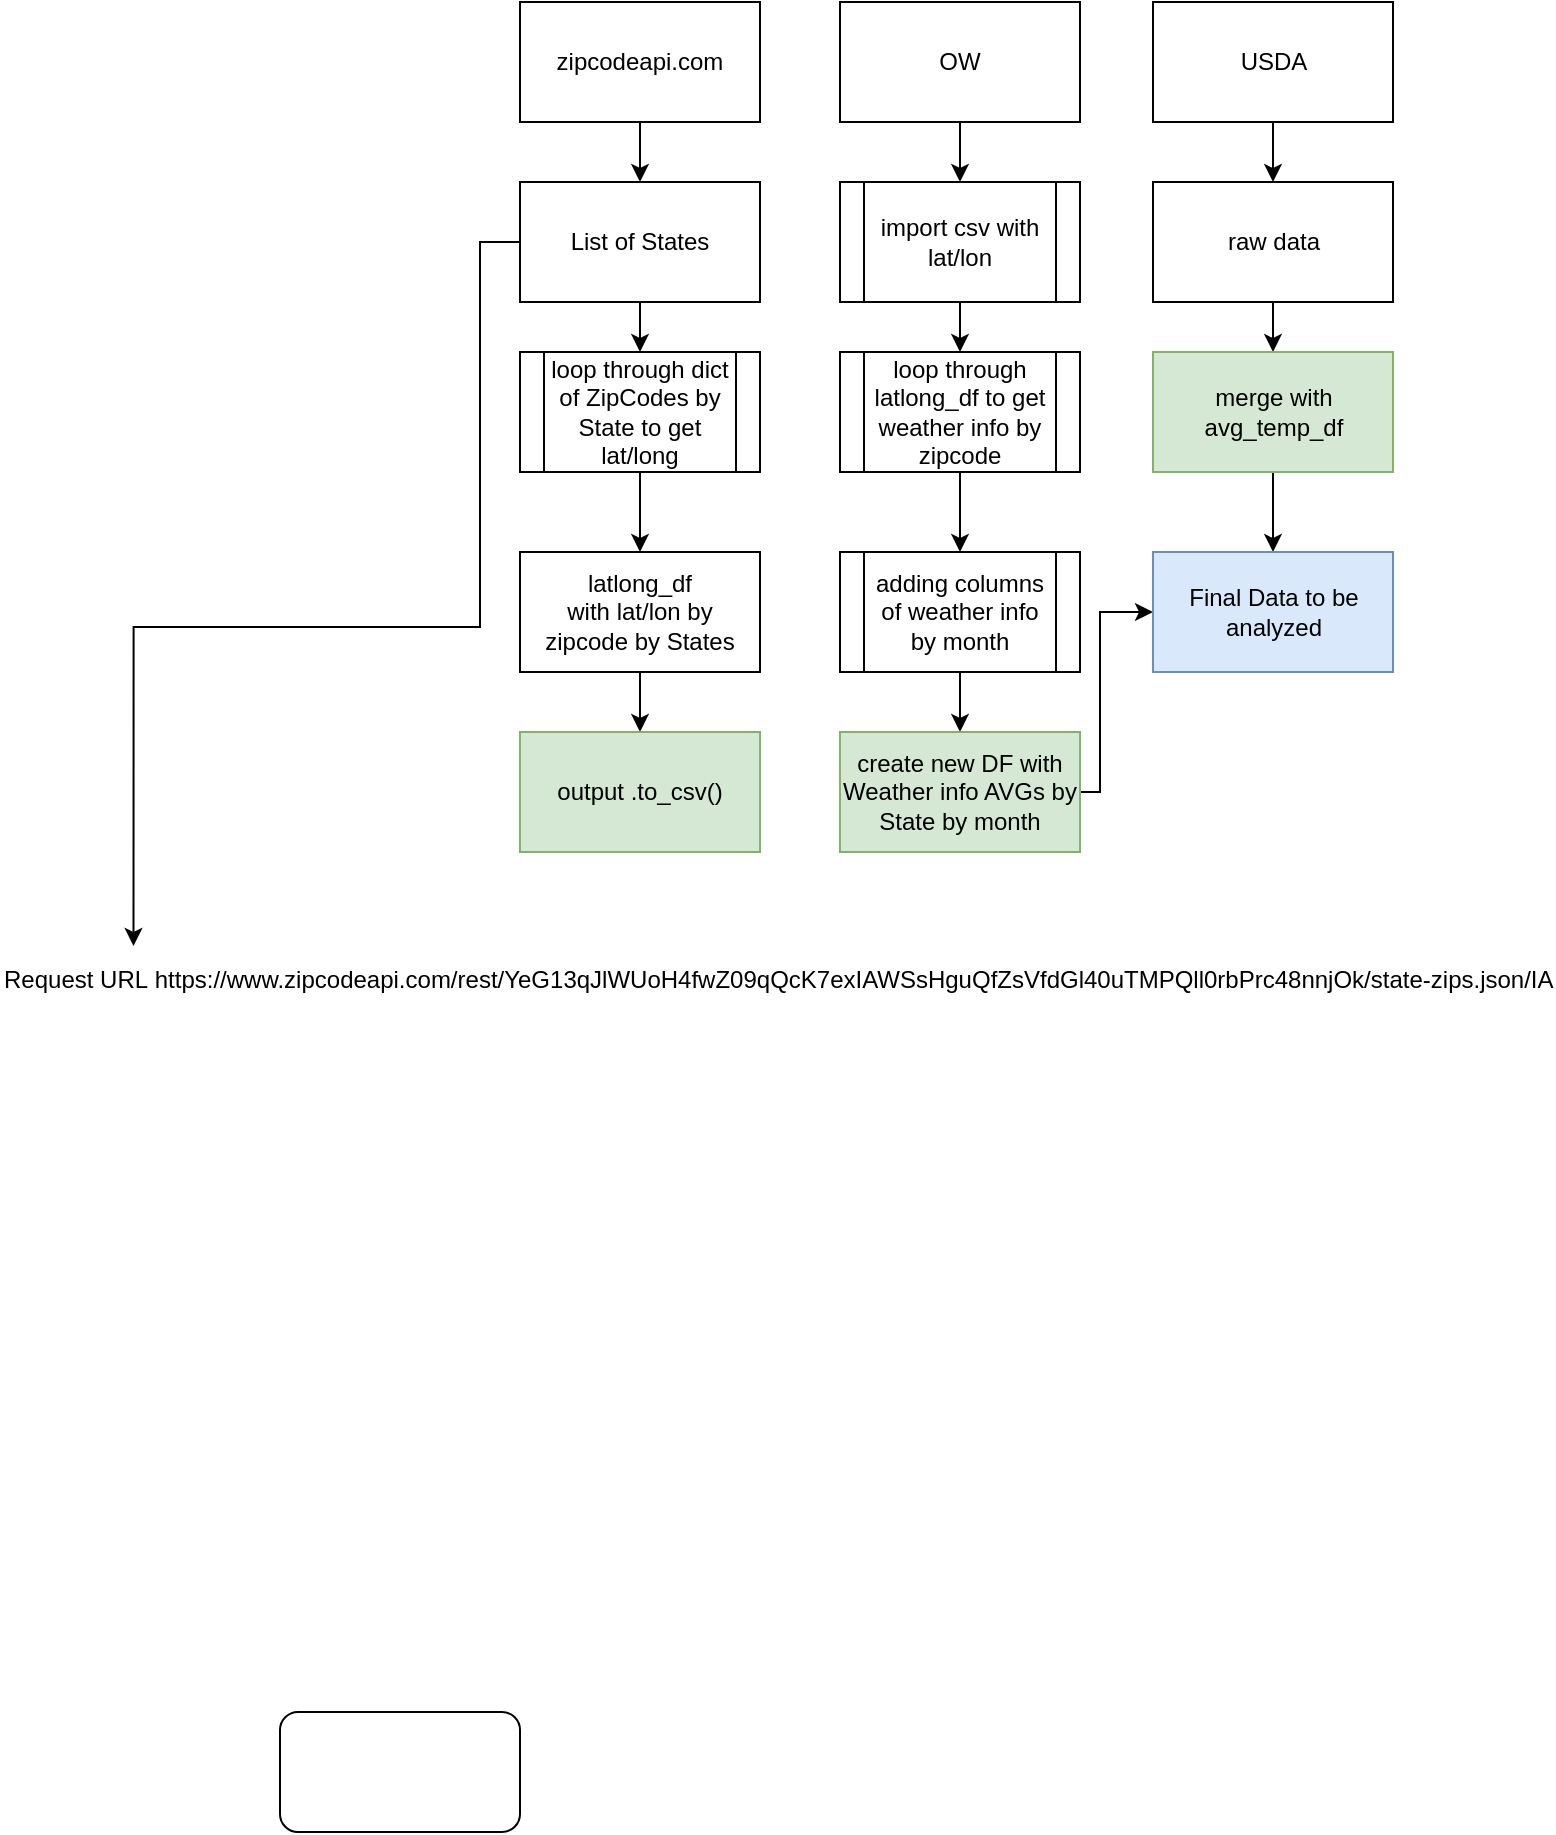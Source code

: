 <mxfile version="11.2.4" type="device" pages="1"><diagram id="nV2gdhzoch9Yxa4V_a4P" name="Page-1"><mxGraphModel dx="1106" dy="795" grid="1" gridSize="10" guides="1" tooltips="1" connect="1" arrows="1" fold="1" page="1" pageScale="1" pageWidth="850" pageHeight="1100" math="0" shadow="0"><root><mxCell id="0"/><mxCell id="1" parent="0"/><mxCell id="Arhl1MZiL9DoHsv4TD8S-25" value="" style="edgeStyle=orthogonalEdgeStyle;rounded=0;orthogonalLoop=1;jettySize=auto;html=1;" edge="1" parent="1" source="Arhl1MZiL9DoHsv4TD8S-1" target="Arhl1MZiL9DoHsv4TD8S-24"><mxGeometry relative="1" as="geometry"/></mxCell><mxCell id="Arhl1MZiL9DoHsv4TD8S-1" value="USDA" style="rounded=0;whiteSpace=wrap;html=1;" vertex="1" parent="1"><mxGeometry x="626.5" y="75" width="120" height="60" as="geometry"/></mxCell><mxCell id="Arhl1MZiL9DoHsv4TD8S-27" value="" style="edgeStyle=orthogonalEdgeStyle;rounded=0;orthogonalLoop=1;jettySize=auto;html=1;" edge="1" parent="1" source="Arhl1MZiL9DoHsv4TD8S-24" target="Arhl1MZiL9DoHsv4TD8S-26"><mxGeometry relative="1" as="geometry"/></mxCell><mxCell id="Arhl1MZiL9DoHsv4TD8S-24" value="raw data" style="rounded=0;whiteSpace=wrap;html=1;" vertex="1" parent="1"><mxGeometry x="626.5" y="165" width="120" height="60" as="geometry"/></mxCell><mxCell id="Arhl1MZiL9DoHsv4TD8S-42" style="edgeStyle=orthogonalEdgeStyle;rounded=0;orthogonalLoop=1;jettySize=auto;html=1;exitX=0.5;exitY=1;exitDx=0;exitDy=0;entryX=0.5;entryY=0;entryDx=0;entryDy=0;" edge="1" parent="1" source="Arhl1MZiL9DoHsv4TD8S-26" target="Arhl1MZiL9DoHsv4TD8S-41"><mxGeometry relative="1" as="geometry"/></mxCell><mxCell id="Arhl1MZiL9DoHsv4TD8S-26" value="merge with avg_temp_df" style="rounded=0;whiteSpace=wrap;html=1;fillColor=#d5e8d4;strokeColor=#82b366;" vertex="1" parent="1"><mxGeometry x="626.5" y="250" width="120" height="60" as="geometry"/></mxCell><mxCell id="Arhl1MZiL9DoHsv4TD8S-35" value="" style="edgeStyle=orthogonalEdgeStyle;rounded=0;orthogonalLoop=1;jettySize=auto;html=1;" edge="1" parent="1" source="Arhl1MZiL9DoHsv4TD8S-2" target="Arhl1MZiL9DoHsv4TD8S-34"><mxGeometry relative="1" as="geometry"/></mxCell><mxCell id="Arhl1MZiL9DoHsv4TD8S-2" value="OW" style="rounded=0;whiteSpace=wrap;html=1;" vertex="1" parent="1"><mxGeometry x="470" y="75" width="120" height="60" as="geometry"/></mxCell><mxCell id="Arhl1MZiL9DoHsv4TD8S-38" value="" style="edgeStyle=orthogonalEdgeStyle;rounded=0;orthogonalLoop=1;jettySize=auto;html=1;" edge="1" parent="1" source="Arhl1MZiL9DoHsv4TD8S-16" target="Arhl1MZiL9DoHsv4TD8S-37"><mxGeometry relative="1" as="geometry"/></mxCell><mxCell id="Arhl1MZiL9DoHsv4TD8S-16" value="loop through&lt;br&gt;latlong_df to get weather info by zipcode" style="shape=process;whiteSpace=wrap;html=1;backgroundOutline=1;fontFamily=Helvetica;fontSize=12;fontColor=#000000;align=center;strokeColor=#000000;fillColor=#ffffff;" vertex="1" parent="1"><mxGeometry x="470" y="250" width="120" height="60" as="geometry"/></mxCell><mxCell id="Arhl1MZiL9DoHsv4TD8S-39" style="edgeStyle=orthogonalEdgeStyle;rounded=0;orthogonalLoop=1;jettySize=auto;html=1;exitX=0.5;exitY=1;exitDx=0;exitDy=0;entryX=0.5;entryY=0;entryDx=0;entryDy=0;" edge="1" parent="1" source="Arhl1MZiL9DoHsv4TD8S-37" target="Arhl1MZiL9DoHsv4TD8S-20"><mxGeometry relative="1" as="geometry"/></mxCell><mxCell id="Arhl1MZiL9DoHsv4TD8S-37" value="adding columns of weather info by month" style="shape=process;whiteSpace=wrap;html=1;backgroundOutline=1;fontFamily=Helvetica;fontSize=12;fontColor=#000000;align=center;strokeColor=#000000;fillColor=#ffffff;" vertex="1" parent="1"><mxGeometry x="470" y="350" width="120" height="60" as="geometry"/></mxCell><mxCell id="Arhl1MZiL9DoHsv4TD8S-43" style="edgeStyle=orthogonalEdgeStyle;rounded=0;orthogonalLoop=1;jettySize=auto;html=1;exitX=1;exitY=0.5;exitDx=0;exitDy=0;entryX=0;entryY=0.5;entryDx=0;entryDy=0;" edge="1" parent="1" source="Arhl1MZiL9DoHsv4TD8S-20" target="Arhl1MZiL9DoHsv4TD8S-41"><mxGeometry relative="1" as="geometry"><Array as="points"><mxPoint x="600" y="470"/><mxPoint x="600" y="380"/></Array></mxGeometry></mxCell><mxCell id="Arhl1MZiL9DoHsv4TD8S-20" value="create new DF with Weather info AVGs by State by month" style="rounded=0;whiteSpace=wrap;html=1;fillColor=#d5e8d4;strokeColor=#82b366;" vertex="1" parent="1"><mxGeometry x="470" y="440" width="120" height="60" as="geometry"/></mxCell><mxCell id="Arhl1MZiL9DoHsv4TD8S-9" value="" style="edgeStyle=orthogonalEdgeStyle;rounded=0;orthogonalLoop=1;jettySize=auto;html=1;" edge="1" parent="1" source="Arhl1MZiL9DoHsv4TD8S-6" target="Arhl1MZiL9DoHsv4TD8S-8"><mxGeometry relative="1" as="geometry"/></mxCell><mxCell id="Arhl1MZiL9DoHsv4TD8S-6" value="zipcodeapi.com" style="rounded=0;whiteSpace=wrap;html=1;" vertex="1" parent="1"><mxGeometry x="310" y="75" width="120" height="60" as="geometry"/></mxCell><mxCell id="Arhl1MZiL9DoHsv4TD8S-30" style="edgeStyle=orthogonalEdgeStyle;rounded=0;orthogonalLoop=1;jettySize=auto;html=1;exitX=0.5;exitY=1;exitDx=0;exitDy=0;entryX=0.5;entryY=0;entryDx=0;entryDy=0;" edge="1" parent="1" source="Arhl1MZiL9DoHsv4TD8S-8" target="Arhl1MZiL9DoHsv4TD8S-29"><mxGeometry relative="1" as="geometry"/></mxCell><mxCell id="Arhl1MZiL9DoHsv4TD8S-44" style="edgeStyle=orthogonalEdgeStyle;rounded=0;orthogonalLoop=1;jettySize=auto;html=1;exitX=0;exitY=0.5;exitDx=0;exitDy=0;entryX=0.089;entryY=-0.1;entryDx=0;entryDy=0;entryPerimeter=0;" edge="1" parent="1" source="Arhl1MZiL9DoHsv4TD8S-8" target="Arhl1MZiL9DoHsv4TD8S-28"><mxGeometry relative="1" as="geometry"/></mxCell><mxCell id="Arhl1MZiL9DoHsv4TD8S-8" value="List of States&lt;br&gt;" style="rounded=0;whiteSpace=wrap;html=1;" vertex="1" parent="1"><mxGeometry x="310" y="165" width="120" height="60" as="geometry"/></mxCell><mxCell id="Arhl1MZiL9DoHsv4TD8S-33" value="" style="edgeStyle=orthogonalEdgeStyle;rounded=0;orthogonalLoop=1;jettySize=auto;html=1;" edge="1" parent="1" source="Arhl1MZiL9DoHsv4TD8S-12" target="Arhl1MZiL9DoHsv4TD8S-32"><mxGeometry relative="1" as="geometry"/></mxCell><mxCell id="Arhl1MZiL9DoHsv4TD8S-12" value="latlong_df&lt;br&gt;with lat/lon by &lt;br&gt;zipcode by States" style="rounded=0;whiteSpace=wrap;html=1;" vertex="1" parent="1"><mxGeometry x="310" y="350" width="120" height="60" as="geometry"/></mxCell><mxCell id="Arhl1MZiL9DoHsv4TD8S-32" value="output .to_csv()" style="rounded=0;whiteSpace=wrap;html=1;fillColor=#d5e8d4;strokeColor=#82b366;" vertex="1" parent="1"><mxGeometry x="310" y="440" width="120" height="60" as="geometry"/></mxCell><UserObject label="Request URL https://www.zipcodeapi.com/rest/YeG13qJlWUoH4fwZ09qQcK7exIAWSsHguQfZsVfdGl40uTMPQll0rbPrc48nnjOk/state-zips.json/IA" link="Request URL https://www.zipcodeapi.com/rest/YeG13qJlWUoH4fwZ09qQcK7exIAWSsHguQfZsVfdGl40uTMPQll0rbPrc48nnjOk/state-zips.json/IA" id="Arhl1MZiL9DoHsv4TD8S-28"><mxCell style="text;html=1;" vertex="1" parent="1"><mxGeometry x="50" y="550" width="750" height="30" as="geometry"/></mxCell></UserObject><mxCell id="Arhl1MZiL9DoHsv4TD8S-31" style="edgeStyle=orthogonalEdgeStyle;rounded=0;orthogonalLoop=1;jettySize=auto;html=1;exitX=0.5;exitY=1;exitDx=0;exitDy=0;entryX=0.5;entryY=0;entryDx=0;entryDy=0;" edge="1" parent="1" source="Arhl1MZiL9DoHsv4TD8S-29" target="Arhl1MZiL9DoHsv4TD8S-12"><mxGeometry relative="1" as="geometry"/></mxCell><mxCell id="Arhl1MZiL9DoHsv4TD8S-29" value="loop through dict of ZipCodes by State to get lat/long" style="shape=process;whiteSpace=wrap;html=1;backgroundOutline=1;" vertex="1" parent="1"><mxGeometry x="310" y="250" width="120" height="60" as="geometry"/></mxCell><mxCell id="Arhl1MZiL9DoHsv4TD8S-36" style="edgeStyle=orthogonalEdgeStyle;rounded=0;orthogonalLoop=1;jettySize=auto;html=1;exitX=0.5;exitY=1;exitDx=0;exitDy=0;entryX=0.5;entryY=0;entryDx=0;entryDy=0;" edge="1" parent="1" source="Arhl1MZiL9DoHsv4TD8S-34" target="Arhl1MZiL9DoHsv4TD8S-16"><mxGeometry relative="1" as="geometry"/></mxCell><mxCell id="Arhl1MZiL9DoHsv4TD8S-34" value="import csv with lat/lon" style="shape=process;whiteSpace=wrap;html=1;backgroundOutline=1;" vertex="1" parent="1"><mxGeometry x="470" y="165" width="120" height="60" as="geometry"/></mxCell><mxCell id="Arhl1MZiL9DoHsv4TD8S-40" value="" style="rounded=1;whiteSpace=wrap;html=1;" vertex="1" parent="1"><mxGeometry x="190" y="930" width="120" height="60" as="geometry"/></mxCell><mxCell id="Arhl1MZiL9DoHsv4TD8S-41" value="Final Data to be analyzed" style="rounded=0;whiteSpace=wrap;html=1;fillColor=#dae8fc;strokeColor=#6c8ebf;" vertex="1" parent="1"><mxGeometry x="626.5" y="350" width="120" height="60" as="geometry"/></mxCell></root></mxGraphModel></diagram></mxfile>